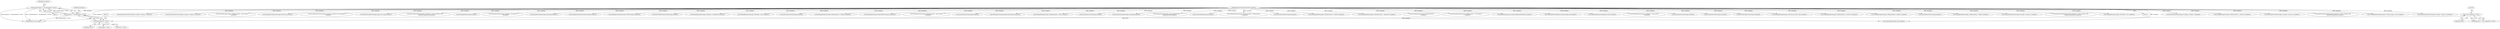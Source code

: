 digraph "0_ImageMagick_6e48aa92ff4e6e95424300ecd52a9ea453c19c60@API" {
"1000183" [label="(Call,assert(exception != (ExceptionInfo *) NULL))"];
"1000184" [label="(Call,exception != (ExceptionInfo *) NULL)"];
"1000118" [label="(MethodParameterIn,ExceptionInfo *exception)"];
"1000186" [label="(Call,(ExceptionInfo *) NULL)"];
"1000159" [label="(Call,(const ImageInfo *) NULL)"];
"1003481" [label="(MethodReturn,static Image *)"];
"1000197" [label="(Call,AcquireImage(image_info,exception))"];
"1002207" [label="(Call,GetAuthenticPixels(image,0,y,image->columns,1,exception))"];
"1000564" [label="(Call,SetImageProperty(image,\"tiff:photometric\",\"unknown\",exception))"];
"1001896" [label="(Call,QueueAuthenticPixels(image,0,y,image->columns,1,exception))"];
"1000188" [label="(Identifier,NULL)"];
"1001914" [label="(Call,ImportQuantumPixels(image,(CacheView *) NULL,quantum_info,\n            quantum_type,pixels,exception))"];
"1001578" [label="(Call,SetImageExtent(image,image->columns,image->rows,exception))"];
"1002097" [label="(Call,QueueAuthenticPixels(image,0,y,image->columns,1,exception))"];
"1002379" [label="(Call,QueueAuthenticPixels(image,0,y,image->columns,1,exception))"];
"1002560" [label="(Call,QueueAuthenticPixels(image,0,y,image->columns,1,exception))"];
"1000464" [label="(Call,SetImageProperty(image,\"tiff:photometric\",\"min-is-black\",\n          exception))"];
"1002746" [label="(Call,SetImageStorageClass(image,DirectClass,exception))"];
"1002837" [label="(Call,QueueAuthenticPixels(image,0,y,image->columns,rows_remaining,\n            exception))"];
"1000739" [label="(Call,TIFFGetProfiles(tiff,image,image_info->ping,exception))"];
"1000186" [label="(Call,(ExceptionInfo *) NULL)"];
"1002115" [label="(Call,ImportQuantumPixels(image,(CacheView *) NULL,quantum_info,\n            quantum_type,pixels,exception))"];
"1001539" [label="(Call,GetImageDepth(image,exception))"];
"1001299" [label="(Call,SetImageProperty(image,\"tiff:alpha\",\"associated\",\n                  exception))"];
"1003404" [label="(Call,AcquireNextImage(image_info,image,exception))"];
"1000222" [label="(Call,SetMagickThreadValue(tiff_exception,exception))"];
"1000157" [label="(Call,image_info != (const ImageInfo *) NULL)"];
"1000727" [label="(Call,SetImageColorspace(image,CMYKColorspace,exception))"];
"1000760" [label="(Call,TIFFGetEXIFProperties(tiff,image,exception))"];
"1001248" [label="(Call,SetImageProperty(image,\"tiff:alpha\",\"unspecified\",exception))"];
"1000701" [label="(Call,SetImageProperty(image,\"tiff:endian\",\"msb\",exception))"];
"1001925" [label="(Call,SyncAuthenticPixels(image,exception))"];
"1000504" [label="(Call,SetImageProperty(image,\"tiff:photometric\",\"CIELAB\",exception))"];
"1000719" [label="(Call,SetImageColorspace(image,GRAYColorspace,exception))"];
"1000184" [label="(Call,exception != (ExceptionInfo *) NULL)"];
"1000474" [label="(Call,SetImageProperty(image,\"tiff:photometric\",\"min-is-white\",\n          exception))"];
"1000161" [label="(Identifier,NULL)"];
"1002685" [label="(Call,SyncAuthenticPixels(image,exception))"];
"1000119" [label="(Block,)"];
"1000118" [label="(MethodParameterIn,ExceptionInfo *exception)"];
"1000735" [label="(Call,SetImageColorspace(image,LabColorspace,exception))"];
"1000494" [label="(Call,SetImageProperty(image,\"tiff:photometric\",\"RGB\",exception))"];
"1002304" [label="(Call,SyncAuthenticPixels(image,exception))"];
"1000312" [label="(Call,AcquireNextImage(image_info,image,exception))"];
"1001092" [label="(Call,SetImageProperty(image,\"jpeg:sampling-factor\",\n                 sampling_factor,exception))"];
"1003339" [label="(Call,DecodeLabImage(image,exception))"];
"1000183" [label="(Call,assert(exception != (ExceptionInfo *) NULL))"];
"1000452" [label="(Call,SetImageProperty(image,\"quantum:format\",\"floating-point\",\n        exception))"];
"1000217" [label="(Call,(Image *) NULL)"];
"1000245" [label="(Call,(TIFF *) NULL)"];
"1002126" [label="(Call,SyncAuthenticPixels(image,exception))"];
"1000554" [label="(Call,SetImageProperty(image,\"tiff:photometric\",\"YCBCR\",exception))"];
"1000159" [label="(Call,(const ImageInfo *) NULL)"];
"1000544" [label="(Call,SetImageProperty(image,\"tiff:photometric\",\"separated\",exception))"];
"1000623" [label="(Call,GetImageProperty(image,\"tiff:photometric\",\n          exception))"];
"1000514" [label="(Call,SetImageProperty(image,\"tiff:photometric\",\"CIE Log2(L)\",\n          exception))"];
"1000202" [label="(Call,OpenBlob(image_info,image,ReadBinaryBlobMode,exception))"];
"1003451" [label="(Call,TIFFReadPhotoshopLayers(image,image_info,exception))"];
"1001342" [label="(Call,AcquireImageColormap(image,colors,exception))"];
"1001313" [label="(Call,SetImageProperty(image,\"tiff:alpha\",\"unassociated\",\n                  exception))"];
"1003292" [label="(Call,SyncAuthenticPixels(image,exception))"];
"1003059" [label="(Call,SyncAuthenticPixels(image,exception))"];
"1000746" [label="(Call,TIFFGetProperties(tiff,image,exception))"];
"1000192" [label="(Identifier,exception)"];
"1001621" [label="(Call,SetImageProperty(image,\"tiff:rows-per-strip\",value,exception))"];
"1000524" [label="(Call,SetImageProperty(image,\"tiff:photometric\",\"LOGLUV\",exception))"];
"1000484" [label="(Call,SetImageProperty(image,\"tiff:photometric\",\"palette\",exception))"];
"1000185" [label="(Identifier,exception)"];
"1002500" [label="(Call,SyncAuthenticPixels(image,exception))"];
"1000534" [label="(Call,SetImageProperty(image,\"tiff:photometric\",\"MASK\",exception))"];
"1003202" [label="(Call,QueueAuthenticPixels(image,0,y,image->columns,1,exception))"];
"1002293" [label="(Call,ImportQuantumPixels(image,(CacheView *) NULL,quantum_info,\n              quantum_type,pixels,exception))"];
"1000687" [label="(Call,SetImageProperty(image,\"tiff:endian\",\"lsb\",exception))"];
"1000183" -> "1000119"  [label="AST: "];
"1000183" -> "1000184"  [label="CFG: "];
"1000184" -> "1000183"  [label="AST: "];
"1000192" -> "1000183"  [label="CFG: "];
"1000183" -> "1003481"  [label="DDG: exception != (ExceptionInfo *) NULL"];
"1000183" -> "1003481"  [label="DDG: assert(exception != (ExceptionInfo *) NULL)"];
"1000184" -> "1000183"  [label="DDG: exception"];
"1000184" -> "1000183"  [label="DDG: (ExceptionInfo *) NULL"];
"1000184" -> "1000186"  [label="CFG: "];
"1000185" -> "1000184"  [label="AST: "];
"1000186" -> "1000184"  [label="AST: "];
"1000184" -> "1003481"  [label="DDG: (ExceptionInfo *) NULL"];
"1000118" -> "1000184"  [label="DDG: exception"];
"1000186" -> "1000184"  [label="DDG: NULL"];
"1000184" -> "1000197"  [label="DDG: exception"];
"1000118" -> "1000116"  [label="AST: "];
"1000118" -> "1003481"  [label="DDG: exception"];
"1000118" -> "1000197"  [label="DDG: exception"];
"1000118" -> "1000202"  [label="DDG: exception"];
"1000118" -> "1000222"  [label="DDG: exception"];
"1000118" -> "1000312"  [label="DDG: exception"];
"1000118" -> "1000452"  [label="DDG: exception"];
"1000118" -> "1000464"  [label="DDG: exception"];
"1000118" -> "1000474"  [label="DDG: exception"];
"1000118" -> "1000484"  [label="DDG: exception"];
"1000118" -> "1000494"  [label="DDG: exception"];
"1000118" -> "1000504"  [label="DDG: exception"];
"1000118" -> "1000514"  [label="DDG: exception"];
"1000118" -> "1000524"  [label="DDG: exception"];
"1000118" -> "1000534"  [label="DDG: exception"];
"1000118" -> "1000544"  [label="DDG: exception"];
"1000118" -> "1000554"  [label="DDG: exception"];
"1000118" -> "1000564"  [label="DDG: exception"];
"1000118" -> "1000623"  [label="DDG: exception"];
"1000118" -> "1000687"  [label="DDG: exception"];
"1000118" -> "1000701"  [label="DDG: exception"];
"1000118" -> "1000719"  [label="DDG: exception"];
"1000118" -> "1000727"  [label="DDG: exception"];
"1000118" -> "1000735"  [label="DDG: exception"];
"1000118" -> "1000739"  [label="DDG: exception"];
"1000118" -> "1000746"  [label="DDG: exception"];
"1000118" -> "1000760"  [label="DDG: exception"];
"1000118" -> "1001092"  [label="DDG: exception"];
"1000118" -> "1001248"  [label="DDG: exception"];
"1000118" -> "1001299"  [label="DDG: exception"];
"1000118" -> "1001313"  [label="DDG: exception"];
"1000118" -> "1001342"  [label="DDG: exception"];
"1000118" -> "1001539"  [label="DDG: exception"];
"1000118" -> "1001578"  [label="DDG: exception"];
"1000118" -> "1001621"  [label="DDG: exception"];
"1000118" -> "1001896"  [label="DDG: exception"];
"1000118" -> "1001914"  [label="DDG: exception"];
"1000118" -> "1001925"  [label="DDG: exception"];
"1000118" -> "1002097"  [label="DDG: exception"];
"1000118" -> "1002115"  [label="DDG: exception"];
"1000118" -> "1002126"  [label="DDG: exception"];
"1000118" -> "1002207"  [label="DDG: exception"];
"1000118" -> "1002293"  [label="DDG: exception"];
"1000118" -> "1002304"  [label="DDG: exception"];
"1000118" -> "1002379"  [label="DDG: exception"];
"1000118" -> "1002500"  [label="DDG: exception"];
"1000118" -> "1002560"  [label="DDG: exception"];
"1000118" -> "1002685"  [label="DDG: exception"];
"1000118" -> "1002746"  [label="DDG: exception"];
"1000118" -> "1002837"  [label="DDG: exception"];
"1000118" -> "1003059"  [label="DDG: exception"];
"1000118" -> "1003202"  [label="DDG: exception"];
"1000118" -> "1003292"  [label="DDG: exception"];
"1000118" -> "1003339"  [label="DDG: exception"];
"1000118" -> "1003404"  [label="DDG: exception"];
"1000118" -> "1003451"  [label="DDG: exception"];
"1000186" -> "1000188"  [label="CFG: "];
"1000187" -> "1000186"  [label="AST: "];
"1000188" -> "1000186"  [label="AST: "];
"1000159" -> "1000186"  [label="DDG: NULL"];
"1000186" -> "1000217"  [label="DDG: NULL"];
"1000186" -> "1000245"  [label="DDG: NULL"];
"1000159" -> "1000157"  [label="AST: "];
"1000159" -> "1000161"  [label="CFG: "];
"1000160" -> "1000159"  [label="AST: "];
"1000161" -> "1000159"  [label="AST: "];
"1000157" -> "1000159"  [label="CFG: "];
"1000159" -> "1000157"  [label="DDG: NULL"];
}
